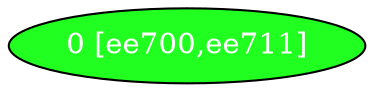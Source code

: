 diGraph libnss3{
	libnss3_0  [style=filled fillcolor="#20FF20" fontcolor="#ffffff" shape=oval label="0 [ee700,ee711]"]


}